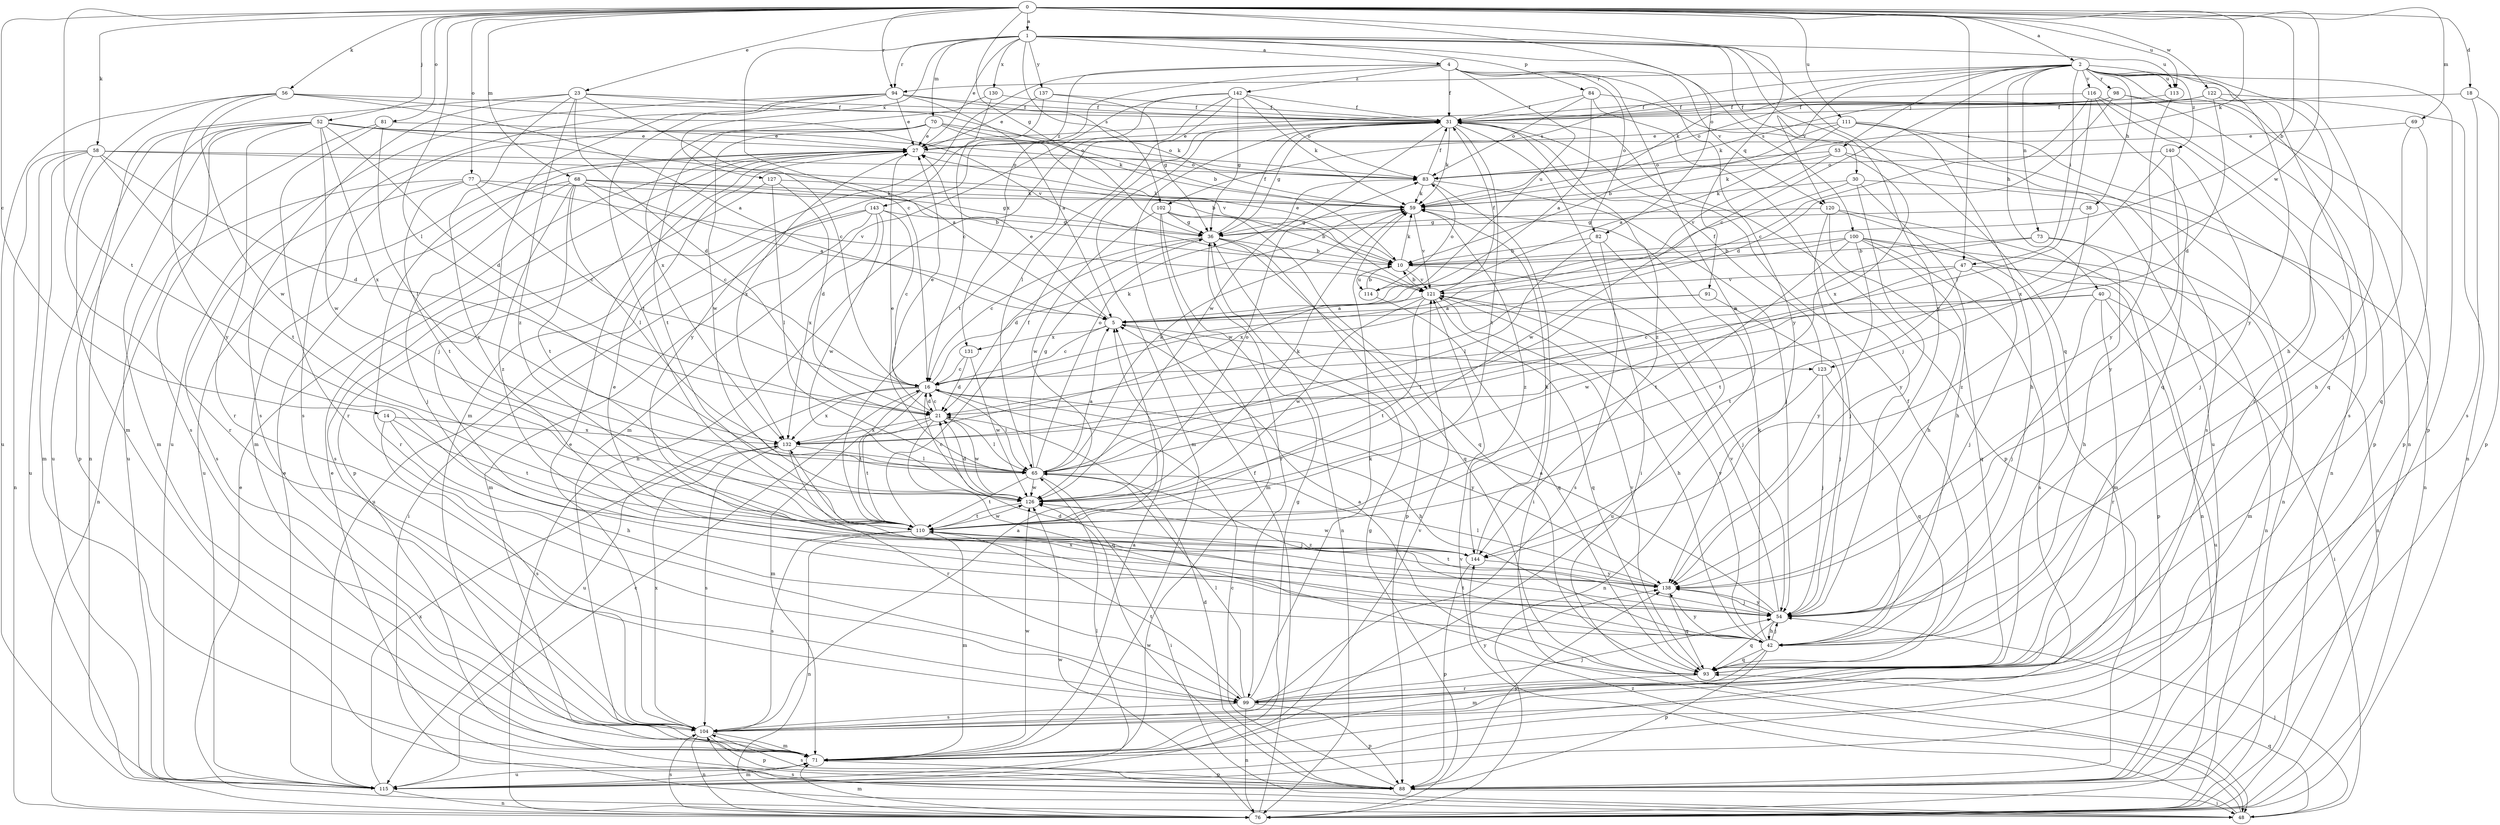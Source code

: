 strict digraph  {
0;
1;
2;
4;
5;
10;
14;
16;
18;
21;
23;
27;
30;
31;
36;
38;
40;
42;
47;
48;
52;
53;
54;
56;
58;
59;
65;
68;
69;
70;
71;
73;
76;
77;
81;
82;
83;
84;
88;
91;
93;
94;
98;
99;
100;
102;
104;
110;
111;
113;
114;
115;
116;
120;
121;
122;
123;
126;
127;
130;
131;
132;
137;
138;
140;
142;
143;
144;
0 -> 1  [label=a];
0 -> 2  [label=a];
0 -> 10  [label=b];
0 -> 14  [label=c];
0 -> 18  [label=d];
0 -> 23  [label=e];
0 -> 36  [label=g];
0 -> 47  [label=i];
0 -> 52  [label=j];
0 -> 56  [label=k];
0 -> 58  [label=k];
0 -> 59  [label=k];
0 -> 65  [label=l];
0 -> 68  [label=m];
0 -> 69  [label=m];
0 -> 77  [label=o];
0 -> 81  [label=o];
0 -> 82  [label=o];
0 -> 91  [label=q];
0 -> 94  [label=r];
0 -> 110  [label=t];
0 -> 111  [label=u];
0 -> 113  [label=u];
0 -> 122  [label=w];
0 -> 123  [label=w];
1 -> 4  [label=a];
1 -> 16  [label=c];
1 -> 27  [label=e];
1 -> 30  [label=f];
1 -> 70  [label=m];
1 -> 84  [label=p];
1 -> 93  [label=q];
1 -> 94  [label=r];
1 -> 100  [label=s];
1 -> 102  [label=s];
1 -> 113  [label=u];
1 -> 127  [label=x];
1 -> 130  [label=x];
1 -> 137  [label=y];
1 -> 138  [label=y];
2 -> 16  [label=c];
2 -> 38  [label=h];
2 -> 40  [label=h];
2 -> 42  [label=h];
2 -> 47  [label=i];
2 -> 53  [label=j];
2 -> 54  [label=j];
2 -> 59  [label=k];
2 -> 73  [label=n];
2 -> 76  [label=n];
2 -> 88  [label=p];
2 -> 94  [label=r];
2 -> 98  [label=r];
2 -> 102  [label=s];
2 -> 113  [label=u];
2 -> 116  [label=v];
2 -> 120  [label=v];
2 -> 138  [label=y];
2 -> 140  [label=z];
4 -> 31  [label=f];
4 -> 71  [label=m];
4 -> 82  [label=o];
4 -> 114  [label=u];
4 -> 120  [label=v];
4 -> 131  [label=x];
4 -> 138  [label=y];
4 -> 142  [label=z];
4 -> 143  [label=z];
4 -> 144  [label=z];
5 -> 16  [label=c];
5 -> 27  [label=e];
5 -> 123  [label=w];
5 -> 131  [label=x];
10 -> 27  [label=e];
10 -> 54  [label=j];
10 -> 59  [label=k];
10 -> 114  [label=u];
10 -> 121  [label=v];
14 -> 42  [label=h];
14 -> 104  [label=s];
14 -> 110  [label=t];
14 -> 132  [label=x];
16 -> 21  [label=d];
16 -> 42  [label=h];
16 -> 59  [label=k];
16 -> 65  [label=l];
16 -> 71  [label=m];
16 -> 110  [label=t];
16 -> 115  [label=u];
16 -> 132  [label=x];
16 -> 138  [label=y];
18 -> 31  [label=f];
18 -> 88  [label=p];
18 -> 104  [label=s];
21 -> 16  [label=c];
21 -> 27  [label=e];
21 -> 65  [label=l];
21 -> 93  [label=q];
21 -> 110  [label=t];
21 -> 126  [label=w];
21 -> 132  [label=x];
23 -> 10  [label=b];
23 -> 16  [label=c];
23 -> 21  [label=d];
23 -> 31  [label=f];
23 -> 76  [label=n];
23 -> 104  [label=s];
23 -> 138  [label=y];
23 -> 144  [label=z];
27 -> 83  [label=o];
27 -> 88  [label=p];
27 -> 115  [label=u];
27 -> 132  [label=x];
30 -> 42  [label=h];
30 -> 59  [label=k];
30 -> 76  [label=n];
30 -> 126  [label=w];
30 -> 138  [label=y];
31 -> 27  [label=e];
31 -> 36  [label=g];
31 -> 48  [label=i];
31 -> 59  [label=k];
31 -> 71  [label=m];
31 -> 88  [label=p];
31 -> 110  [label=t];
31 -> 126  [label=w];
31 -> 144  [label=z];
36 -> 10  [label=b];
36 -> 16  [label=c];
36 -> 21  [label=d];
36 -> 31  [label=f];
36 -> 76  [label=n];
36 -> 88  [label=p];
36 -> 93  [label=q];
38 -> 36  [label=g];
38 -> 144  [label=z];
40 -> 5  [label=a];
40 -> 16  [label=c];
40 -> 48  [label=i];
40 -> 54  [label=j];
40 -> 99  [label=r];
40 -> 115  [label=u];
42 -> 54  [label=j];
42 -> 59  [label=k];
42 -> 71  [label=m];
42 -> 88  [label=p];
42 -> 93  [label=q];
42 -> 110  [label=t];
42 -> 121  [label=v];
42 -> 132  [label=x];
42 -> 138  [label=y];
47 -> 54  [label=j];
47 -> 71  [label=m];
47 -> 110  [label=t];
47 -> 121  [label=v];
47 -> 126  [label=w];
48 -> 27  [label=e];
48 -> 54  [label=j];
48 -> 93  [label=q];
48 -> 104  [label=s];
48 -> 121  [label=v];
48 -> 144  [label=z];
52 -> 5  [label=a];
52 -> 21  [label=d];
52 -> 27  [label=e];
52 -> 71  [label=m];
52 -> 83  [label=o];
52 -> 88  [label=p];
52 -> 99  [label=r];
52 -> 104  [label=s];
52 -> 115  [label=u];
52 -> 126  [label=w];
52 -> 132  [label=x];
53 -> 59  [label=k];
53 -> 76  [label=n];
53 -> 83  [label=o];
53 -> 121  [label=v];
53 -> 132  [label=x];
54 -> 5  [label=a];
54 -> 21  [label=d];
54 -> 27  [label=e];
54 -> 42  [label=h];
54 -> 93  [label=q];
54 -> 121  [label=v];
54 -> 138  [label=y];
56 -> 5  [label=a];
56 -> 31  [label=f];
56 -> 71  [label=m];
56 -> 115  [label=u];
56 -> 121  [label=v];
56 -> 126  [label=w];
56 -> 138  [label=y];
58 -> 10  [label=b];
58 -> 21  [label=d];
58 -> 71  [label=m];
58 -> 76  [label=n];
58 -> 83  [label=o];
58 -> 99  [label=r];
58 -> 110  [label=t];
58 -> 115  [label=u];
59 -> 36  [label=g];
59 -> 121  [label=v];
59 -> 144  [label=z];
65 -> 5  [label=a];
65 -> 27  [label=e];
65 -> 36  [label=g];
65 -> 48  [label=i];
65 -> 54  [label=j];
65 -> 59  [label=k];
65 -> 83  [label=o];
65 -> 110  [label=t];
65 -> 126  [label=w];
68 -> 5  [label=a];
68 -> 10  [label=b];
68 -> 16  [label=c];
68 -> 36  [label=g];
68 -> 54  [label=j];
68 -> 59  [label=k];
68 -> 65  [label=l];
68 -> 99  [label=r];
68 -> 110  [label=t];
68 -> 144  [label=z];
69 -> 27  [label=e];
69 -> 42  [label=h];
69 -> 93  [label=q];
70 -> 27  [label=e];
70 -> 59  [label=k];
70 -> 71  [label=m];
70 -> 83  [label=o];
70 -> 110  [label=t];
70 -> 121  [label=v];
70 -> 126  [label=w];
71 -> 5  [label=a];
71 -> 36  [label=g];
71 -> 88  [label=p];
71 -> 115  [label=u];
71 -> 121  [label=v];
71 -> 126  [label=w];
73 -> 10  [label=b];
73 -> 42  [label=h];
73 -> 76  [label=n];
73 -> 110  [label=t];
76 -> 31  [label=f];
76 -> 36  [label=g];
76 -> 71  [label=m];
76 -> 104  [label=s];
76 -> 126  [label=w];
77 -> 16  [label=c];
77 -> 59  [label=k];
77 -> 76  [label=n];
77 -> 104  [label=s];
77 -> 110  [label=t];
77 -> 121  [label=v];
81 -> 27  [label=e];
81 -> 65  [label=l];
81 -> 99  [label=r];
81 -> 115  [label=u];
82 -> 10  [label=b];
82 -> 65  [label=l];
82 -> 104  [label=s];
82 -> 115  [label=u];
83 -> 31  [label=f];
83 -> 48  [label=i];
83 -> 54  [label=j];
83 -> 59  [label=k];
84 -> 5  [label=a];
84 -> 31  [label=f];
84 -> 54  [label=j];
84 -> 83  [label=o];
84 -> 115  [label=u];
88 -> 16  [label=c];
88 -> 21  [label=d];
88 -> 27  [label=e];
88 -> 48  [label=i];
88 -> 104  [label=s];
88 -> 126  [label=w];
88 -> 138  [label=y];
91 -> 5  [label=a];
91 -> 54  [label=j];
91 -> 65  [label=l];
93 -> 5  [label=a];
93 -> 31  [label=f];
93 -> 99  [label=r];
93 -> 121  [label=v];
94 -> 5  [label=a];
94 -> 27  [label=e];
94 -> 31  [label=f];
94 -> 54  [label=j];
94 -> 59  [label=k];
94 -> 104  [label=s];
94 -> 110  [label=t];
94 -> 115  [label=u];
98 -> 21  [label=d];
98 -> 31  [label=f];
98 -> 83  [label=o];
98 -> 88  [label=p];
98 -> 104  [label=s];
99 -> 54  [label=j];
99 -> 59  [label=k];
99 -> 65  [label=l];
99 -> 76  [label=n];
99 -> 88  [label=p];
99 -> 104  [label=s];
99 -> 110  [label=t];
99 -> 138  [label=y];
100 -> 10  [label=b];
100 -> 76  [label=n];
100 -> 88  [label=p];
100 -> 93  [label=q];
100 -> 104  [label=s];
100 -> 110  [label=t];
100 -> 132  [label=x];
100 -> 138  [label=y];
102 -> 10  [label=b];
102 -> 36  [label=g];
102 -> 71  [label=m];
102 -> 93  [label=q];
102 -> 99  [label=r];
102 -> 126  [label=w];
104 -> 5  [label=a];
104 -> 27  [label=e];
104 -> 71  [label=m];
104 -> 76  [label=n];
104 -> 88  [label=p];
104 -> 132  [label=x];
110 -> 31  [label=f];
110 -> 71  [label=m];
110 -> 76  [label=n];
110 -> 104  [label=s];
110 -> 126  [label=w];
110 -> 144  [label=z];
111 -> 5  [label=a];
111 -> 10  [label=b];
111 -> 27  [label=e];
111 -> 42  [label=h];
111 -> 76  [label=n];
111 -> 104  [label=s];
113 -> 31  [label=f];
113 -> 138  [label=y];
114 -> 10  [label=b];
114 -> 83  [label=o];
114 -> 93  [label=q];
115 -> 16  [label=c];
115 -> 27  [label=e];
115 -> 65  [label=l];
115 -> 71  [label=m];
115 -> 76  [label=n];
115 -> 132  [label=x];
116 -> 16  [label=c];
116 -> 31  [label=f];
116 -> 65  [label=l];
116 -> 88  [label=p];
116 -> 93  [label=q];
116 -> 99  [label=r];
120 -> 36  [label=g];
120 -> 42  [label=h];
120 -> 54  [label=j];
120 -> 71  [label=m];
120 -> 76  [label=n];
121 -> 5  [label=a];
121 -> 10  [label=b];
121 -> 31  [label=f];
121 -> 42  [label=h];
121 -> 93  [label=q];
121 -> 110  [label=t];
121 -> 126  [label=w];
122 -> 21  [label=d];
122 -> 27  [label=e];
122 -> 31  [label=f];
122 -> 59  [label=k];
122 -> 76  [label=n];
122 -> 93  [label=q];
123 -> 31  [label=f];
123 -> 54  [label=j];
123 -> 76  [label=n];
123 -> 93  [label=q];
126 -> 16  [label=c];
126 -> 21  [label=d];
126 -> 59  [label=k];
126 -> 83  [label=o];
126 -> 110  [label=t];
127 -> 21  [label=d];
127 -> 59  [label=k];
127 -> 65  [label=l];
127 -> 104  [label=s];
130 -> 16  [label=c];
130 -> 31  [label=f];
130 -> 132  [label=x];
131 -> 16  [label=c];
131 -> 21  [label=d];
131 -> 126  [label=w];
132 -> 65  [label=l];
132 -> 99  [label=r];
132 -> 104  [label=s];
137 -> 27  [label=e];
137 -> 31  [label=f];
137 -> 36  [label=g];
137 -> 138  [label=y];
138 -> 54  [label=j];
138 -> 65  [label=l];
138 -> 93  [label=q];
138 -> 110  [label=t];
140 -> 54  [label=j];
140 -> 83  [label=o];
140 -> 132  [label=x];
140 -> 138  [label=y];
142 -> 31  [label=f];
142 -> 36  [label=g];
142 -> 59  [label=k];
142 -> 65  [label=l];
142 -> 71  [label=m];
142 -> 76  [label=n];
142 -> 83  [label=o];
142 -> 110  [label=t];
143 -> 16  [label=c];
143 -> 36  [label=g];
143 -> 48  [label=i];
143 -> 71  [label=m];
143 -> 115  [label=u];
143 -> 126  [label=w];
143 -> 132  [label=x];
144 -> 59  [label=k];
144 -> 88  [label=p];
144 -> 126  [label=w];
144 -> 138  [label=y];
}
